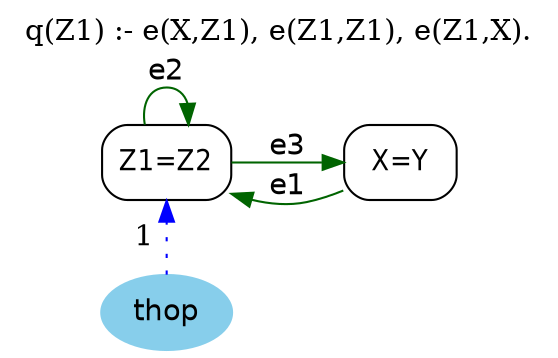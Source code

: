 digraph G {
	graph [bb="0,0,221,164",
		label="q(Z1) :- e(X,Z1), e(Z1,Z1), e(Z1,X).",
		labelloc=t,
		lheight=0.21,
		lp="110.5,152.5",
		lwidth=2.85,
		rankdir=LR
	];
	node [label="\N"];
	Z1	 [fontname="Helvetica-Narrow",
		height=0.5,
		label="Z1=Z2",
		pos="57.5,90",
		shape=box,
		style=rounded,
		width=0.79167];
	Z1 -> Z1	 [color=darkgreen,
		fontname=helvetica,
		label=e2,
		lp="57.5,133.5",
		pos="e,67.269,108.15 47.731,108.15 46.228,117.54 49.484,126 57.5,126 62.385,126 65.502,122.86 66.852,118.28"];
	X	 [fontname="Helvetica-Narrow",
		height=0.5,
		label="X=Y",
		pos="165.1,90",
		shape=box,
		style=rounded,
		width=0.75];
	Z1 -> X	 [color=darkgreen,
		fontname=helvetica,
		label=e3,
		lp="112.1,97.5",
		pos="e,137.9,90 86.052,90 98.852,90 114.12,90 127.8,90"];
	X -> Z1	 [color=darkgreen,
		fontname=helvetica,
		label=e1,
		lp="112.1,78.5",
		pos="e,86.191,75.035 138.05,76.541 132.26,74.245 126.08,72.212 120.1,71 112.19,69.4 103.86,70.149 95.936,72.068"];
	thop	 [color=skyblue,
		fillcolor=skyblue,
		fontname=helvetica,
		height=0.5,
		pos="57.5,18",
		shape=oval,
		style="filled,rounded",
		width=0.79437];
	thop -> Z1	 [color=blue,
		constraint=false,
		label=1,
		lp="47,54",
		pos="e,57.5,71.587 57.5,36.169 57.5,43.869 57.5,53.026 57.5,61.583",
		style=dotted];
}
